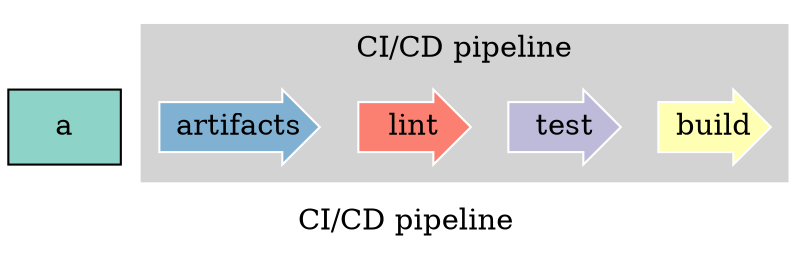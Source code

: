 digraph G {
  // layout=neato
  // rankdir=LR
  bgcolor="transparent"
  label = "CI/CD pipeline"
  node [colorscheme=set312, style=filled]
  edge [len=1]

  // node [width=6, shape=record]
  // b [shape=record, label="{ 1 | 2 | 3 | 4 | 5 }"]
  // a [shape=record, label="{ commit | push | build | test | report }"]

  node [shape=rarrow]
  a [fillcolor=1, shape=none, image="user.png"]

  subgraph cluster_0 {
		style=filled
		color=lightgrey
		node [color=white]

    b [fillcolor=2, label="build"]
    c [fillcolor=3, label="test"]
    d [fillcolor=4, label="lint"]
    e [fillcolor=5, label="artifacts"]
	}
}
